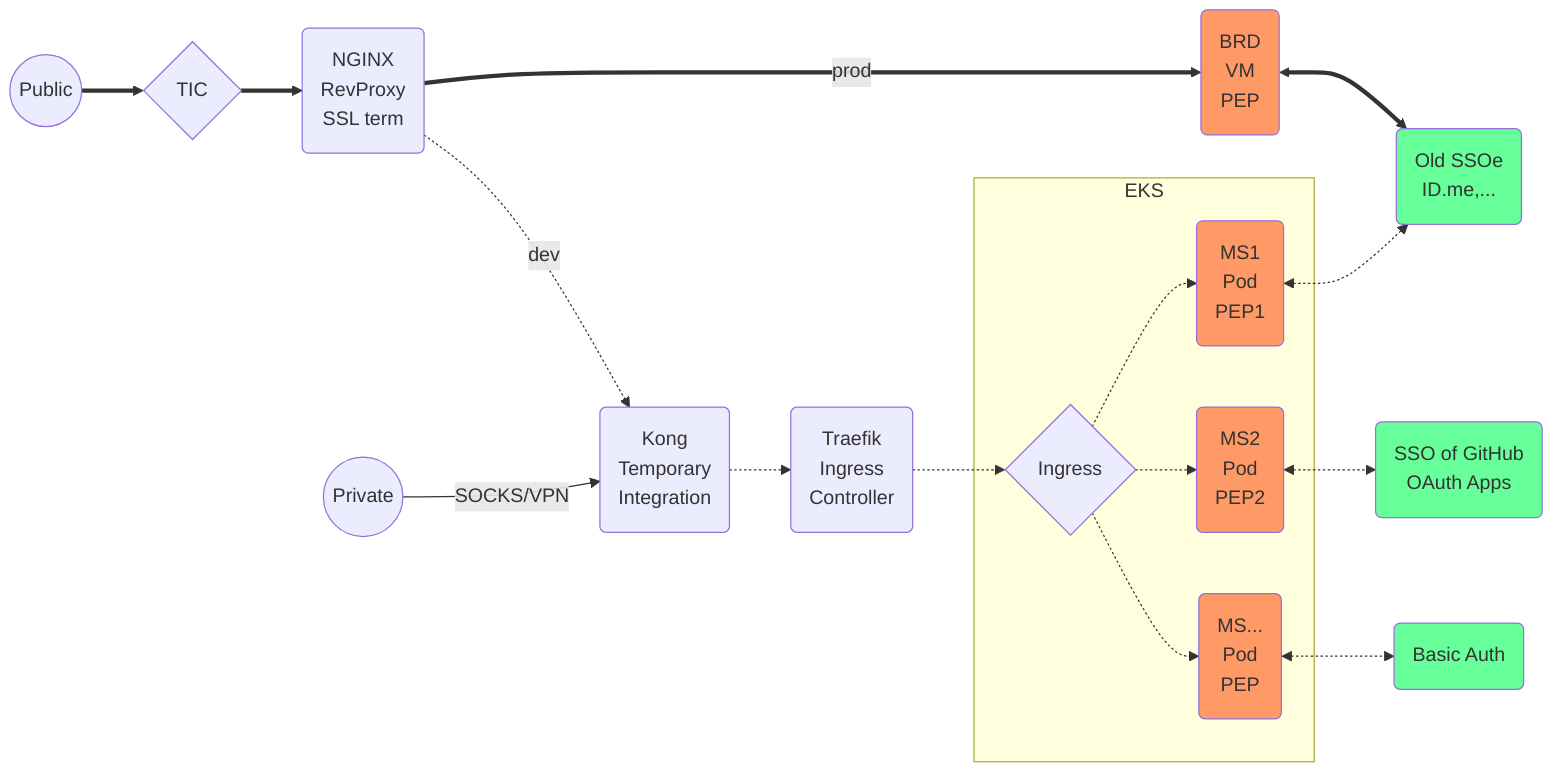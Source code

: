 graph LR

    A1((Public)) ==> B1{TIC}
    B1 ==> C1(NGINX\nRevProxy\nSSL term)
    C1 == prod ==> D1(BRD\nVM\nPEP)
    D1:::fillPEP <==> F1(Old SSOe\nID.me,...):::fillIDP
    classDef fillPEP fill:#f96
    classDef fillIDP fill:#6f9

    A2((Private)) --  SOCKS/VPN --> B2(Kong\nTemporary\nIntegration)
    C1 -. dev .-> B2   
    B2 -.-> D2(Traefik\nIngress\nController)  
    subgraph EKS
    E2 -.-> F21(MS1\nPod\nPEP1)
    E2 -.-> F22(MS2\nPod\nPEP2)
    E2 -.-> F23(MS...\nPod\nPEP)
    end
    D2 -.-> E2{Ingress}
    F21:::fillPEP <-.-> F1
    F22:::fillPEP <-.-> F2(SSO of GitHub\nOAuth Apps):::fillIDP
    F23:::fillPEP <-.-> F3(Basic Auth):::fillIDP